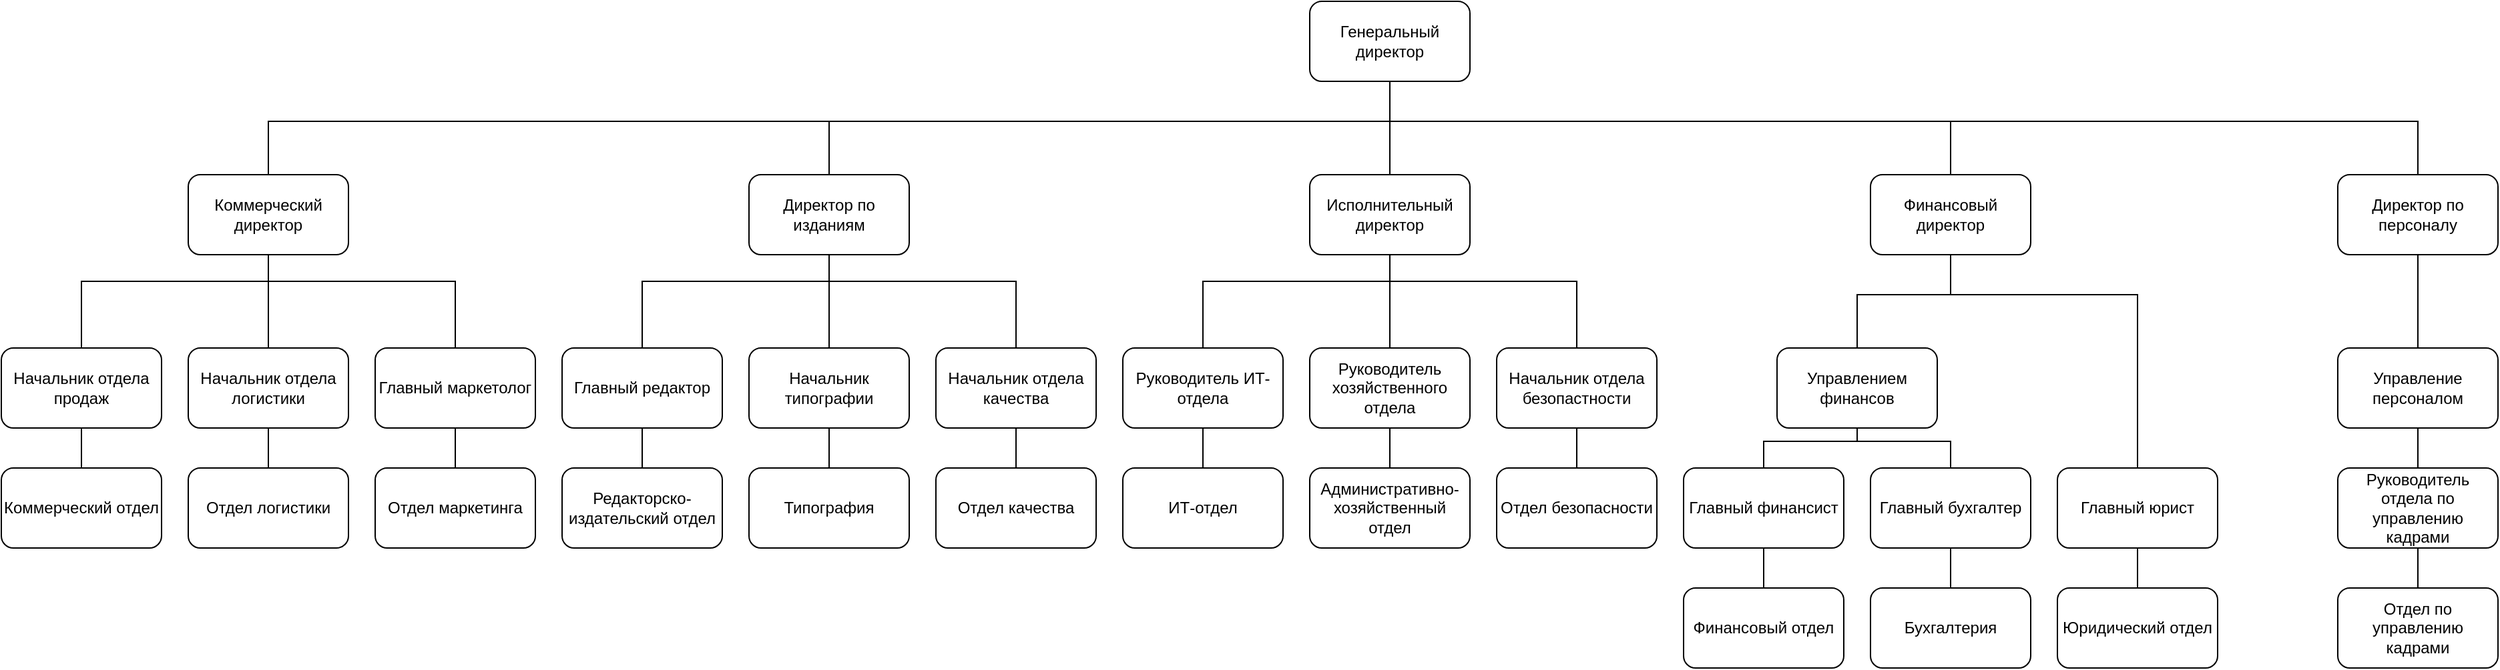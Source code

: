 <mxfile version="15.6.8" type="github">
  <diagram id="LY45CWP8MYa_v7S1A5Th" name="Page-1">
    <mxGraphModel dx="3609" dy="829" grid="0" gridSize="10" guides="1" tooltips="1" connect="1" arrows="1" fold="1" page="1" pageScale="1" pageWidth="1654" pageHeight="2336" math="0" shadow="0">
      <root>
        <mxCell id="0" />
        <mxCell id="1" parent="0" />
        <mxCell id="Z94Kni9D6emitr1n3o4W-1" value="Генеральный директор" style="rounded=1;whiteSpace=wrap;html=1;" vertex="1" parent="1">
          <mxGeometry x="860" y="270" width="120" height="60" as="geometry" />
        </mxCell>
        <mxCell id="Z94Kni9D6emitr1n3o4W-2" value="Коммерческий директор" style="rounded=1;whiteSpace=wrap;html=1;" vertex="1" parent="1">
          <mxGeometry x="20" y="400" width="120" height="60" as="geometry" />
        </mxCell>
        <mxCell id="Z94Kni9D6emitr1n3o4W-3" value="Директор по изданиям" style="rounded=1;whiteSpace=wrap;html=1;" vertex="1" parent="1">
          <mxGeometry x="440" y="400" width="120" height="60" as="geometry" />
        </mxCell>
        <mxCell id="Z94Kni9D6emitr1n3o4W-4" value="Исполнительный директор" style="rounded=1;whiteSpace=wrap;html=1;" vertex="1" parent="1">
          <mxGeometry x="860" y="400" width="120" height="60" as="geometry" />
        </mxCell>
        <mxCell id="Z94Kni9D6emitr1n3o4W-5" value="Финансовый директор" style="rounded=1;whiteSpace=wrap;html=1;" vertex="1" parent="1">
          <mxGeometry x="1280" y="400" width="120" height="60" as="geometry" />
        </mxCell>
        <mxCell id="Z94Kni9D6emitr1n3o4W-6" value="Директор по персоналу" style="rounded=1;whiteSpace=wrap;html=1;" vertex="1" parent="1">
          <mxGeometry x="1630" y="400" width="120" height="60" as="geometry" />
        </mxCell>
        <mxCell id="Z94Kni9D6emitr1n3o4W-7" value="Коммерческий отдел" style="rounded=1;whiteSpace=wrap;html=1;" vertex="1" parent="1">
          <mxGeometry x="-120" y="620" width="120" height="60" as="geometry" />
        </mxCell>
        <mxCell id="Z94Kni9D6emitr1n3o4W-8" value="Отдел логистики" style="rounded=1;whiteSpace=wrap;html=1;" vertex="1" parent="1">
          <mxGeometry x="20" y="620" width="120" height="60" as="geometry" />
        </mxCell>
        <mxCell id="Z94Kni9D6emitr1n3o4W-9" value="Отдел маркетинга" style="rounded=1;whiteSpace=wrap;html=1;" vertex="1" parent="1">
          <mxGeometry x="160" y="620" width="120" height="60" as="geometry" />
        </mxCell>
        <mxCell id="Z94Kni9D6emitr1n3o4W-10" value="Типография" style="rounded=1;whiteSpace=wrap;html=1;" vertex="1" parent="1">
          <mxGeometry x="440" y="620" width="120" height="60" as="geometry" />
        </mxCell>
        <mxCell id="Z94Kni9D6emitr1n3o4W-11" value="Редакторско-издательский отдел" style="rounded=1;whiteSpace=wrap;html=1;" vertex="1" parent="1">
          <mxGeometry x="300" y="620" width="120" height="60" as="geometry" />
        </mxCell>
        <mxCell id="Z94Kni9D6emitr1n3o4W-12" value="Отдел качества" style="rounded=1;whiteSpace=wrap;html=1;" vertex="1" parent="1">
          <mxGeometry x="580" y="620" width="120" height="60" as="geometry" />
        </mxCell>
        <mxCell id="Z94Kni9D6emitr1n3o4W-13" value="ИТ-отдел" style="rounded=1;whiteSpace=wrap;html=1;" vertex="1" parent="1">
          <mxGeometry x="720" y="620" width="120" height="60" as="geometry" />
        </mxCell>
        <mxCell id="Z94Kni9D6emitr1n3o4W-14" value="Административно-хозяйственный отдел" style="rounded=1;whiteSpace=wrap;html=1;" vertex="1" parent="1">
          <mxGeometry x="860" y="620" width="120" height="60" as="geometry" />
        </mxCell>
        <mxCell id="Z94Kni9D6emitr1n3o4W-15" value="Отдел безопасности" style="rounded=1;whiteSpace=wrap;html=1;" vertex="1" parent="1">
          <mxGeometry x="1000" y="620" width="120" height="60" as="geometry" />
        </mxCell>
        <mxCell id="Z94Kni9D6emitr1n3o4W-16" value="Финансовый отдел" style="rounded=1;whiteSpace=wrap;html=1;" vertex="1" parent="1">
          <mxGeometry x="1140" y="710" width="120" height="60" as="geometry" />
        </mxCell>
        <mxCell id="Z94Kni9D6emitr1n3o4W-17" value="Бухгалтерия" style="rounded=1;whiteSpace=wrap;html=1;" vertex="1" parent="1">
          <mxGeometry x="1280" y="710" width="120" height="60" as="geometry" />
        </mxCell>
        <mxCell id="Z94Kni9D6emitr1n3o4W-18" value="Юридический отдел" style="rounded=1;whiteSpace=wrap;html=1;" vertex="1" parent="1">
          <mxGeometry x="1420" y="710" width="120" height="60" as="geometry" />
        </mxCell>
        <mxCell id="Z94Kni9D6emitr1n3o4W-19" value="Управление персоналом" style="rounded=1;whiteSpace=wrap;html=1;" vertex="1" parent="1">
          <mxGeometry x="1630" y="530" width="120" height="60" as="geometry" />
        </mxCell>
        <mxCell id="Z94Kni9D6emitr1n3o4W-20" value="Отдел по управлению кадрами" style="rounded=1;whiteSpace=wrap;html=1;" vertex="1" parent="1">
          <mxGeometry x="1630" y="710" width="120" height="60" as="geometry" />
        </mxCell>
        <mxCell id="Z94Kni9D6emitr1n3o4W-21" value="Главный маркетолог" style="rounded=1;whiteSpace=wrap;html=1;" vertex="1" parent="1">
          <mxGeometry x="160" y="530" width="120" height="60" as="geometry" />
        </mxCell>
        <mxCell id="Z94Kni9D6emitr1n3o4W-22" value="Начальник отдела логистики" style="rounded=1;whiteSpace=wrap;html=1;" vertex="1" parent="1">
          <mxGeometry x="20" y="530" width="120" height="60" as="geometry" />
        </mxCell>
        <mxCell id="Z94Kni9D6emitr1n3o4W-23" value="Начальник отдела продаж" style="rounded=1;whiteSpace=wrap;html=1;" vertex="1" parent="1">
          <mxGeometry x="-120" y="530" width="120" height="60" as="geometry" />
        </mxCell>
        <mxCell id="Z94Kni9D6emitr1n3o4W-24" value="Главный редактор" style="rounded=1;whiteSpace=wrap;html=1;" vertex="1" parent="1">
          <mxGeometry x="300" y="530" width="120" height="60" as="geometry" />
        </mxCell>
        <mxCell id="Z94Kni9D6emitr1n3o4W-25" value="Начальник типографии" style="rounded=1;whiteSpace=wrap;html=1;" vertex="1" parent="1">
          <mxGeometry x="440" y="530" width="120" height="60" as="geometry" />
        </mxCell>
        <mxCell id="Z94Kni9D6emitr1n3o4W-26" value="Начальник отдела качества" style="rounded=1;whiteSpace=wrap;html=1;" vertex="1" parent="1">
          <mxGeometry x="580" y="530" width="120" height="60" as="geometry" />
        </mxCell>
        <mxCell id="Z94Kni9D6emitr1n3o4W-27" value="Руководитель ИТ-отдела" style="rounded=1;whiteSpace=wrap;html=1;" vertex="1" parent="1">
          <mxGeometry x="720" y="530" width="120" height="60" as="geometry" />
        </mxCell>
        <mxCell id="Z94Kni9D6emitr1n3o4W-28" value="Руководитель хозяйственного отдела" style="rounded=1;whiteSpace=wrap;html=1;" vertex="1" parent="1">
          <mxGeometry x="860" y="530" width="120" height="60" as="geometry" />
        </mxCell>
        <mxCell id="Z94Kni9D6emitr1n3o4W-29" value="Начальник отдела безопастности" style="rounded=1;whiteSpace=wrap;html=1;" vertex="1" parent="1">
          <mxGeometry x="1000" y="530" width="120" height="60" as="geometry" />
        </mxCell>
        <mxCell id="Z94Kni9D6emitr1n3o4W-30" value="Главный финансист" style="rounded=1;whiteSpace=wrap;html=1;" vertex="1" parent="1">
          <mxGeometry x="1140" y="620" width="120" height="60" as="geometry" />
        </mxCell>
        <mxCell id="Z94Kni9D6emitr1n3o4W-31" value="Главный бухгалтер" style="rounded=1;whiteSpace=wrap;html=1;" vertex="1" parent="1">
          <mxGeometry x="1280" y="620" width="120" height="60" as="geometry" />
        </mxCell>
        <mxCell id="Z94Kni9D6emitr1n3o4W-32" value="Главный юрист" style="rounded=1;whiteSpace=wrap;html=1;" vertex="1" parent="1">
          <mxGeometry x="1420" y="620" width="120" height="60" as="geometry" />
        </mxCell>
        <mxCell id="Z94Kni9D6emitr1n3o4W-33" value="Управлением финансов" style="rounded=1;whiteSpace=wrap;html=1;" vertex="1" parent="1">
          <mxGeometry x="1210" y="530" width="120" height="60" as="geometry" />
        </mxCell>
        <mxCell id="Z94Kni9D6emitr1n3o4W-34" value="Руководитель отдела по управлению кадрами" style="rounded=1;whiteSpace=wrap;html=1;" vertex="1" parent="1">
          <mxGeometry x="1630" y="620" width="120" height="60" as="geometry" />
        </mxCell>
        <mxCell id="Z94Kni9D6emitr1n3o4W-36" value="" style="endArrow=none;html=1;rounded=0;entryX=0.5;entryY=1;entryDx=0;entryDy=0;exitX=0.5;exitY=0;exitDx=0;exitDy=0;" edge="1" parent="1" source="Z94Kni9D6emitr1n3o4W-23" target="Z94Kni9D6emitr1n3o4W-2">
          <mxGeometry width="50" height="50" relative="1" as="geometry">
            <mxPoint x="-60" y="480" as="sourcePoint" />
            <mxPoint x="-35" y="430" as="targetPoint" />
            <Array as="points">
              <mxPoint x="-60" y="480" />
              <mxPoint x="80" y="480" />
            </Array>
          </mxGeometry>
        </mxCell>
        <mxCell id="Z94Kni9D6emitr1n3o4W-37" value="" style="endArrow=none;html=1;rounded=0;exitX=0.5;exitY=0;exitDx=0;exitDy=0;" edge="1" parent="1" source="Z94Kni9D6emitr1n3o4W-21">
          <mxGeometry width="50" height="50" relative="1" as="geometry">
            <mxPoint x="-50.0" y="540" as="sourcePoint" />
            <mxPoint x="80" y="460" as="targetPoint" />
            <Array as="points">
              <mxPoint x="220" y="480" />
              <mxPoint x="80" y="480" />
            </Array>
          </mxGeometry>
        </mxCell>
        <mxCell id="Z94Kni9D6emitr1n3o4W-38" value="" style="endArrow=none;html=1;rounded=0;entryX=0.5;entryY=1;entryDx=0;entryDy=0;exitX=0.5;exitY=0;exitDx=0;exitDy=0;" edge="1" parent="1" source="Z94Kni9D6emitr1n3o4W-22" target="Z94Kni9D6emitr1n3o4W-2">
          <mxGeometry width="50" height="50" relative="1" as="geometry">
            <mxPoint x="250" y="530" as="sourcePoint" />
            <mxPoint x="300" y="480" as="targetPoint" />
          </mxGeometry>
        </mxCell>
        <mxCell id="Z94Kni9D6emitr1n3o4W-39" value="" style="endArrow=none;html=1;rounded=0;entryX=0.5;entryY=1;entryDx=0;entryDy=0;exitX=0.5;exitY=0;exitDx=0;exitDy=0;" edge="1" parent="1" source="Z94Kni9D6emitr1n3o4W-7" target="Z94Kni9D6emitr1n3o4W-23">
          <mxGeometry width="50" height="50" relative="1" as="geometry">
            <mxPoint x="-260" y="660" as="sourcePoint" />
            <mxPoint x="-210" y="610" as="targetPoint" />
          </mxGeometry>
        </mxCell>
        <mxCell id="Z94Kni9D6emitr1n3o4W-40" value="" style="endArrow=none;html=1;rounded=0;entryX=0.5;entryY=1;entryDx=0;entryDy=0;exitX=0.5;exitY=0;exitDx=0;exitDy=0;" edge="1" parent="1" source="Z94Kni9D6emitr1n3o4W-8" target="Z94Kni9D6emitr1n3o4W-22">
          <mxGeometry width="50" height="50" relative="1" as="geometry">
            <mxPoint x="-10" y="750" as="sourcePoint" />
            <mxPoint x="40" y="700" as="targetPoint" />
          </mxGeometry>
        </mxCell>
        <mxCell id="Z94Kni9D6emitr1n3o4W-41" value="" style="endArrow=none;html=1;rounded=0;entryX=0.5;entryY=1;entryDx=0;entryDy=0;exitX=0.5;exitY=0;exitDx=0;exitDy=0;" edge="1" parent="1" source="Z94Kni9D6emitr1n3o4W-9" target="Z94Kni9D6emitr1n3o4W-21">
          <mxGeometry width="50" height="50" relative="1" as="geometry">
            <mxPoint x="140" y="750" as="sourcePoint" />
            <mxPoint x="190" y="700" as="targetPoint" />
          </mxGeometry>
        </mxCell>
        <mxCell id="Z94Kni9D6emitr1n3o4W-42" value="" style="endArrow=none;html=1;rounded=0;entryX=0.5;entryY=1;entryDx=0;entryDy=0;exitX=0.5;exitY=0;exitDx=0;exitDy=0;" edge="1" parent="1">
          <mxGeometry width="50" height="50" relative="1" as="geometry">
            <mxPoint x="360" y="530" as="sourcePoint" />
            <mxPoint x="500" y="460" as="targetPoint" />
            <Array as="points">
              <mxPoint x="360" y="480" />
              <mxPoint x="500" y="480" />
            </Array>
          </mxGeometry>
        </mxCell>
        <mxCell id="Z94Kni9D6emitr1n3o4W-43" value="" style="endArrow=none;html=1;rounded=0;exitX=0.5;exitY=0;exitDx=0;exitDy=0;" edge="1" parent="1">
          <mxGeometry width="50" height="50" relative="1" as="geometry">
            <mxPoint x="640" y="530" as="sourcePoint" />
            <mxPoint x="500" y="460" as="targetPoint" />
            <Array as="points">
              <mxPoint x="640" y="480" />
              <mxPoint x="500" y="480" />
            </Array>
          </mxGeometry>
        </mxCell>
        <mxCell id="Z94Kni9D6emitr1n3o4W-44" value="" style="endArrow=none;html=1;rounded=0;entryX=0.5;entryY=1;entryDx=0;entryDy=0;exitX=0.5;exitY=0;exitDx=0;exitDy=0;" edge="1" parent="1">
          <mxGeometry width="50" height="50" relative="1" as="geometry">
            <mxPoint x="500" y="530" as="sourcePoint" />
            <mxPoint x="500" y="460" as="targetPoint" />
          </mxGeometry>
        </mxCell>
        <mxCell id="Z94Kni9D6emitr1n3o4W-45" value="" style="endArrow=none;html=1;rounded=0;entryX=0.5;entryY=1;entryDx=0;entryDy=0;exitX=0.5;exitY=0;exitDx=0;exitDy=0;" edge="1" parent="1">
          <mxGeometry width="50" height="50" relative="1" as="geometry">
            <mxPoint x="780" y="530" as="sourcePoint" />
            <mxPoint x="920" y="460" as="targetPoint" />
            <Array as="points">
              <mxPoint x="780" y="480" />
              <mxPoint x="920" y="480" />
            </Array>
          </mxGeometry>
        </mxCell>
        <mxCell id="Z94Kni9D6emitr1n3o4W-46" value="" style="endArrow=none;html=1;rounded=0;exitX=0.5;exitY=0;exitDx=0;exitDy=0;" edge="1" parent="1">
          <mxGeometry width="50" height="50" relative="1" as="geometry">
            <mxPoint x="1060" y="530" as="sourcePoint" />
            <mxPoint x="920" y="460" as="targetPoint" />
            <Array as="points">
              <mxPoint x="1060" y="480" />
              <mxPoint x="920" y="480" />
            </Array>
          </mxGeometry>
        </mxCell>
        <mxCell id="Z94Kni9D6emitr1n3o4W-47" value="" style="endArrow=none;html=1;rounded=0;entryX=0.5;entryY=1;entryDx=0;entryDy=0;exitX=0.5;exitY=0;exitDx=0;exitDy=0;" edge="1" parent="1">
          <mxGeometry width="50" height="50" relative="1" as="geometry">
            <mxPoint x="920" y="530" as="sourcePoint" />
            <mxPoint x="920" y="460" as="targetPoint" />
          </mxGeometry>
        </mxCell>
        <mxCell id="Z94Kni9D6emitr1n3o4W-48" value="" style="endArrow=none;html=1;rounded=0;entryX=0.5;entryY=1;entryDx=0;entryDy=0;exitX=0.5;exitY=0;exitDx=0;exitDy=0;" edge="1" parent="1" source="Z94Kni9D6emitr1n3o4W-11" target="Z94Kni9D6emitr1n3o4W-24">
          <mxGeometry width="50" height="50" relative="1" as="geometry">
            <mxPoint x="330" y="800" as="sourcePoint" />
            <mxPoint x="380" y="750" as="targetPoint" />
          </mxGeometry>
        </mxCell>
        <mxCell id="Z94Kni9D6emitr1n3o4W-49" value="" style="endArrow=none;html=1;rounded=0;entryX=0.5;entryY=1;entryDx=0;entryDy=0;exitX=0.5;exitY=0;exitDx=0;exitDy=0;" edge="1" parent="1" source="Z94Kni9D6emitr1n3o4W-10" target="Z94Kni9D6emitr1n3o4W-25">
          <mxGeometry width="50" height="50" relative="1" as="geometry">
            <mxPoint x="430" y="780" as="sourcePoint" />
            <mxPoint x="480" y="730" as="targetPoint" />
          </mxGeometry>
        </mxCell>
        <mxCell id="Z94Kni9D6emitr1n3o4W-50" value="" style="endArrow=none;html=1;rounded=0;entryX=0.5;entryY=1;entryDx=0;entryDy=0;exitX=0.5;exitY=0;exitDx=0;exitDy=0;" edge="1" parent="1" source="Z94Kni9D6emitr1n3o4W-12" target="Z94Kni9D6emitr1n3o4W-26">
          <mxGeometry width="50" height="50" relative="1" as="geometry">
            <mxPoint x="570" y="740" as="sourcePoint" />
            <mxPoint x="620" y="690" as="targetPoint" />
          </mxGeometry>
        </mxCell>
        <mxCell id="Z94Kni9D6emitr1n3o4W-51" value="" style="endArrow=none;html=1;rounded=0;entryX=0.5;entryY=1;entryDx=0;entryDy=0;exitX=0.5;exitY=0;exitDx=0;exitDy=0;" edge="1" parent="1" source="Z94Kni9D6emitr1n3o4W-13" target="Z94Kni9D6emitr1n3o4W-27">
          <mxGeometry width="50" height="50" relative="1" as="geometry">
            <mxPoint x="750" y="770" as="sourcePoint" />
            <mxPoint x="800" y="720" as="targetPoint" />
          </mxGeometry>
        </mxCell>
        <mxCell id="Z94Kni9D6emitr1n3o4W-52" value="" style="endArrow=none;html=1;rounded=0;entryX=0.5;entryY=1;entryDx=0;entryDy=0;exitX=0.5;exitY=0;exitDx=0;exitDy=0;" edge="1" parent="1" source="Z94Kni9D6emitr1n3o4W-14" target="Z94Kni9D6emitr1n3o4W-28">
          <mxGeometry width="50" height="50" relative="1" as="geometry">
            <mxPoint x="860" y="760" as="sourcePoint" />
            <mxPoint x="910" y="710" as="targetPoint" />
          </mxGeometry>
        </mxCell>
        <mxCell id="Z94Kni9D6emitr1n3o4W-53" value="" style="endArrow=none;html=1;rounded=0;entryX=0.5;entryY=1;entryDx=0;entryDy=0;exitX=0.5;exitY=0;exitDx=0;exitDy=0;" edge="1" parent="1" source="Z94Kni9D6emitr1n3o4W-15" target="Z94Kni9D6emitr1n3o4W-29">
          <mxGeometry width="50" height="50" relative="1" as="geometry">
            <mxPoint x="940" y="740" as="sourcePoint" />
            <mxPoint x="990" y="690" as="targetPoint" />
          </mxGeometry>
        </mxCell>
        <mxCell id="Z94Kni9D6emitr1n3o4W-54" value="" style="endArrow=none;html=1;rounded=0;entryX=0.5;entryY=1;entryDx=0;entryDy=0;exitX=0.5;exitY=0;exitDx=0;exitDy=0;" edge="1" parent="1" source="Z94Kni9D6emitr1n3o4W-33" target="Z94Kni9D6emitr1n3o4W-5">
          <mxGeometry width="50" height="50" relative="1" as="geometry">
            <mxPoint x="1370" y="540" as="sourcePoint" />
            <mxPoint x="1420" y="490" as="targetPoint" />
            <Array as="points">
              <mxPoint x="1270" y="490" />
              <mxPoint x="1340" y="490" />
            </Array>
          </mxGeometry>
        </mxCell>
        <mxCell id="Z94Kni9D6emitr1n3o4W-55" value="" style="endArrow=none;html=1;rounded=0;entryX=0.5;entryY=1;entryDx=0;entryDy=0;exitX=0.5;exitY=0;exitDx=0;exitDy=0;" edge="1" parent="1" source="Z94Kni9D6emitr1n3o4W-32" target="Z94Kni9D6emitr1n3o4W-5">
          <mxGeometry width="50" height="50" relative="1" as="geometry">
            <mxPoint x="1390" y="550" as="sourcePoint" />
            <mxPoint x="1440" y="500" as="targetPoint" />
            <Array as="points">
              <mxPoint x="1480" y="490" />
              <mxPoint x="1340" y="490" />
            </Array>
          </mxGeometry>
        </mxCell>
        <mxCell id="Z94Kni9D6emitr1n3o4W-56" value="" style="endArrow=none;html=1;rounded=0;entryX=0.5;entryY=1;entryDx=0;entryDy=0;exitX=0.5;exitY=0;exitDx=0;exitDy=0;" edge="1" parent="1" source="Z94Kni9D6emitr1n3o4W-30" target="Z94Kni9D6emitr1n3o4W-33">
          <mxGeometry width="50" height="50" relative="1" as="geometry">
            <mxPoint x="1050" y="790" as="sourcePoint" />
            <mxPoint x="1100" y="740" as="targetPoint" />
            <Array as="points">
              <mxPoint x="1200" y="600" />
              <mxPoint x="1270" y="600" />
            </Array>
          </mxGeometry>
        </mxCell>
        <mxCell id="Z94Kni9D6emitr1n3o4W-57" value="" style="endArrow=none;html=1;rounded=0;entryX=0.5;entryY=1;entryDx=0;entryDy=0;exitX=0.5;exitY=0;exitDx=0;exitDy=0;" edge="1" parent="1" source="Z94Kni9D6emitr1n3o4W-31" target="Z94Kni9D6emitr1n3o4W-33">
          <mxGeometry width="50" height="50" relative="1" as="geometry">
            <mxPoint x="1350" y="620" as="sourcePoint" />
            <mxPoint x="1400" y="570" as="targetPoint" />
            <Array as="points">
              <mxPoint x="1340" y="600" />
              <mxPoint x="1270" y="600" />
            </Array>
          </mxGeometry>
        </mxCell>
        <mxCell id="Z94Kni9D6emitr1n3o4W-58" value="" style="endArrow=none;html=1;rounded=0;entryX=0.5;entryY=1;entryDx=0;entryDy=0;exitX=0.5;exitY=0;exitDx=0;exitDy=0;" edge="1" parent="1" source="Z94Kni9D6emitr1n3o4W-16" target="Z94Kni9D6emitr1n3o4W-30">
          <mxGeometry width="50" height="50" relative="1" as="geometry">
            <mxPoint x="1090" y="770" as="sourcePoint" />
            <mxPoint x="1140" y="720" as="targetPoint" />
          </mxGeometry>
        </mxCell>
        <mxCell id="Z94Kni9D6emitr1n3o4W-59" value="" style="endArrow=none;html=1;rounded=0;entryX=0.5;entryY=1;entryDx=0;entryDy=0;exitX=0.5;exitY=0;exitDx=0;exitDy=0;" edge="1" parent="1" source="Z94Kni9D6emitr1n3o4W-17" target="Z94Kni9D6emitr1n3o4W-31">
          <mxGeometry width="50" height="50" relative="1" as="geometry">
            <mxPoint x="1270" y="740" as="sourcePoint" />
            <mxPoint x="1320" y="690" as="targetPoint" />
          </mxGeometry>
        </mxCell>
        <mxCell id="Z94Kni9D6emitr1n3o4W-60" value="" style="endArrow=none;html=1;rounded=0;entryX=0.5;entryY=1;entryDx=0;entryDy=0;exitX=0.5;exitY=0;exitDx=0;exitDy=0;" edge="1" parent="1" source="Z94Kni9D6emitr1n3o4W-18" target="Z94Kni9D6emitr1n3o4W-32">
          <mxGeometry width="50" height="50" relative="1" as="geometry">
            <mxPoint x="1550" y="740" as="sourcePoint" />
            <mxPoint x="1600" y="690" as="targetPoint" />
          </mxGeometry>
        </mxCell>
        <mxCell id="Z94Kni9D6emitr1n3o4W-62" value="" style="endArrow=none;html=1;rounded=0;entryX=0.5;entryY=1;entryDx=0;entryDy=0;exitX=0.5;exitY=0;exitDx=0;exitDy=0;" edge="1" parent="1" source="Z94Kni9D6emitr1n3o4W-19" target="Z94Kni9D6emitr1n3o4W-6">
          <mxGeometry width="50" height="50" relative="1" as="geometry">
            <mxPoint x="1760" y="530" as="sourcePoint" />
            <mxPoint x="1810" y="480" as="targetPoint" />
          </mxGeometry>
        </mxCell>
        <mxCell id="Z94Kni9D6emitr1n3o4W-63" value="" style="endArrow=none;html=1;rounded=0;entryX=0.5;entryY=1;entryDx=0;entryDy=0;exitX=0.5;exitY=0;exitDx=0;exitDy=0;" edge="1" parent="1" source="Z94Kni9D6emitr1n3o4W-34" target="Z94Kni9D6emitr1n3o4W-19">
          <mxGeometry width="50" height="50" relative="1" as="geometry">
            <mxPoint x="1800" y="650" as="sourcePoint" />
            <mxPoint x="1850" y="600" as="targetPoint" />
          </mxGeometry>
        </mxCell>
        <mxCell id="Z94Kni9D6emitr1n3o4W-64" value="" style="endArrow=none;html=1;rounded=0;entryX=0.5;entryY=1;entryDx=0;entryDy=0;exitX=0.5;exitY=0;exitDx=0;exitDy=0;" edge="1" parent="1" source="Z94Kni9D6emitr1n3o4W-20" target="Z94Kni9D6emitr1n3o4W-34">
          <mxGeometry width="50" height="50" relative="1" as="geometry">
            <mxPoint x="1760" y="730" as="sourcePoint" />
            <mxPoint x="1810" y="680" as="targetPoint" />
          </mxGeometry>
        </mxCell>
        <mxCell id="Z94Kni9D6emitr1n3o4W-65" value="" style="endArrow=none;html=1;rounded=0;entryX=0.5;entryY=1;entryDx=0;entryDy=0;exitX=0.5;exitY=0;exitDx=0;exitDy=0;" edge="1" parent="1" source="Z94Kni9D6emitr1n3o4W-2" target="Z94Kni9D6emitr1n3o4W-1">
          <mxGeometry width="50" height="50" relative="1" as="geometry">
            <mxPoint x="190" y="550" as="sourcePoint" />
            <mxPoint x="240" y="500" as="targetPoint" />
            <Array as="points">
              <mxPoint x="80" y="360" />
              <mxPoint x="920" y="360" />
            </Array>
          </mxGeometry>
        </mxCell>
        <mxCell id="Z94Kni9D6emitr1n3o4W-66" value="" style="endArrow=none;html=1;rounded=0;entryX=0.5;entryY=1;entryDx=0;entryDy=0;exitX=0.5;exitY=0;exitDx=0;exitDy=0;" edge="1" parent="1" source="Z94Kni9D6emitr1n3o4W-3" target="Z94Kni9D6emitr1n3o4W-1">
          <mxGeometry width="50" height="50" relative="1" as="geometry">
            <mxPoint x="650" y="310" as="sourcePoint" />
            <mxPoint x="700" y="260" as="targetPoint" />
            <Array as="points">
              <mxPoint x="500" y="360" />
              <mxPoint x="920" y="360" />
            </Array>
          </mxGeometry>
        </mxCell>
        <mxCell id="Z94Kni9D6emitr1n3o4W-67" value="" style="endArrow=none;html=1;rounded=0;entryX=0.5;entryY=1;entryDx=0;entryDy=0;exitX=0.5;exitY=0;exitDx=0;exitDy=0;" edge="1" parent="1" source="Z94Kni9D6emitr1n3o4W-4" target="Z94Kni9D6emitr1n3o4W-1">
          <mxGeometry width="50" height="50" relative="1" as="geometry">
            <mxPoint x="1110" y="350" as="sourcePoint" />
            <mxPoint x="1160" y="300" as="targetPoint" />
          </mxGeometry>
        </mxCell>
        <mxCell id="Z94Kni9D6emitr1n3o4W-68" value="" style="endArrow=none;html=1;rounded=0;entryX=0.5;entryY=1;entryDx=0;entryDy=0;exitX=0.5;exitY=0;exitDx=0;exitDy=0;" edge="1" parent="1" source="Z94Kni9D6emitr1n3o4W-5" target="Z94Kni9D6emitr1n3o4W-1">
          <mxGeometry width="50" height="50" relative="1" as="geometry">
            <mxPoint x="1200" y="350" as="sourcePoint" />
            <mxPoint x="1250" y="300" as="targetPoint" />
            <Array as="points">
              <mxPoint x="1340" y="360" />
              <mxPoint x="920" y="360" />
            </Array>
          </mxGeometry>
        </mxCell>
        <mxCell id="Z94Kni9D6emitr1n3o4W-69" value="" style="endArrow=none;html=1;rounded=0;exitX=0.5;exitY=0;exitDx=0;exitDy=0;entryX=0.5;entryY=1;entryDx=0;entryDy=0;" edge="1" parent="1" source="Z94Kni9D6emitr1n3o4W-6" target="Z94Kni9D6emitr1n3o4W-1">
          <mxGeometry width="50" height="50" relative="1" as="geometry">
            <mxPoint x="1590" y="340" as="sourcePoint" />
            <mxPoint x="1640" y="290" as="targetPoint" />
            <Array as="points">
              <mxPoint x="1690" y="360" />
              <mxPoint x="920" y="360" />
            </Array>
          </mxGeometry>
        </mxCell>
      </root>
    </mxGraphModel>
  </diagram>
</mxfile>
